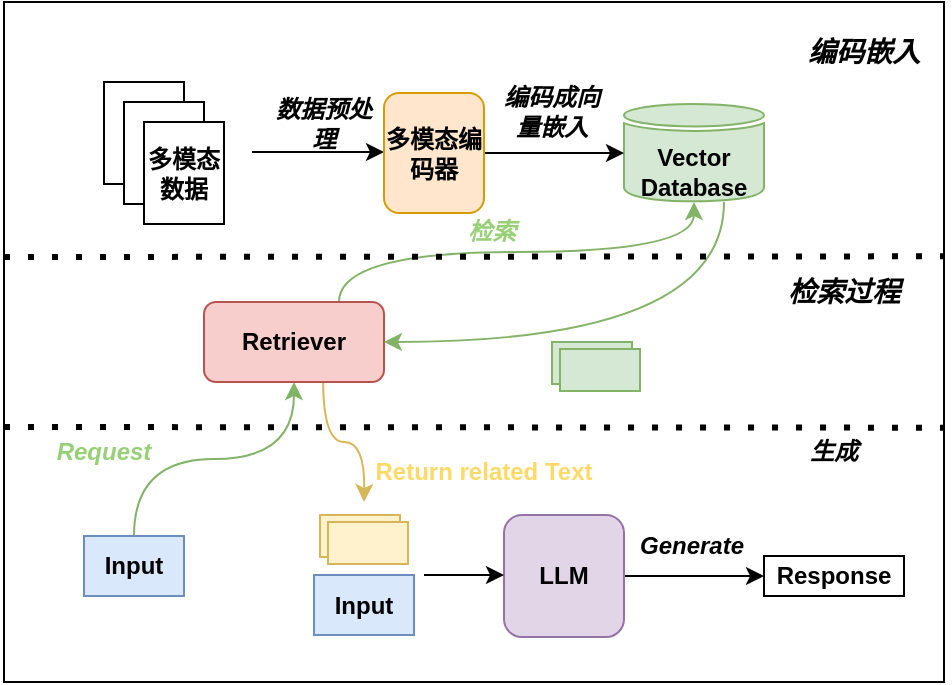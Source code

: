 <mxfile version="26.1.1">
  <diagram name="第 1 页" id="LyThNroiJTEBUdqNrZ97">
    <mxGraphModel dx="1410" dy="763" grid="1" gridSize="10" guides="1" tooltips="1" connect="1" arrows="1" fold="1" page="1" pageScale="1" pageWidth="827" pageHeight="1169" math="0" shadow="0">
      <root>
        <mxCell id="0" />
        <mxCell id="1" parent="0" />
        <mxCell id="mhN7xVSAiQ1cdXxRnYHf-1" value="" style="rounded=0;whiteSpace=wrap;html=1;" vertex="1" parent="1">
          <mxGeometry x="140" y="100" width="470" height="340" as="geometry" />
        </mxCell>
        <mxCell id="mhN7xVSAiQ1cdXxRnYHf-2" value="" style="sketch=0;shadow=0;dashed=0;html=1;strokeColor=#82b366;labelPosition=center;verticalLabelPosition=bottom;verticalAlign=top;outlineConnect=0;align=center;shape=mxgraph.office.databases.database;fillColor=#d5e8d4;" vertex="1" parent="1">
          <mxGeometry x="450" y="151" width="70" height="49" as="geometry" />
        </mxCell>
        <mxCell id="mhN7xVSAiQ1cdXxRnYHf-3" style="edgeStyle=orthogonalEdgeStyle;rounded=0;orthogonalLoop=1;jettySize=auto;html=1;exitX=1;exitY=0.5;exitDx=0;exitDy=0;entryX=0;entryY=0.5;entryDx=0;entryDy=0;" edge="1" parent="1" source="mhN7xVSAiQ1cdXxRnYHf-4" target="mhN7xVSAiQ1cdXxRnYHf-27">
          <mxGeometry relative="1" as="geometry" />
        </mxCell>
        <mxCell id="mhN7xVSAiQ1cdXxRnYHf-4" value="&lt;b&gt;LLM&lt;/b&gt;" style="rounded=1;whiteSpace=wrap;html=1;fillColor=#e1d5e7;strokeColor=#9673a6;" vertex="1" parent="1">
          <mxGeometry x="390" y="356.5" width="60" height="61" as="geometry" />
        </mxCell>
        <mxCell id="mhN7xVSAiQ1cdXxRnYHf-5" value="" style="group" vertex="1" connectable="0" parent="1">
          <mxGeometry x="190" y="140" width="60" height="71" as="geometry" />
        </mxCell>
        <mxCell id="mhN7xVSAiQ1cdXxRnYHf-6" value="" style="rounded=0;whiteSpace=wrap;html=1;" vertex="1" parent="mhN7xVSAiQ1cdXxRnYHf-5">
          <mxGeometry width="40" height="51" as="geometry" />
        </mxCell>
        <mxCell id="mhN7xVSAiQ1cdXxRnYHf-7" value="" style="rounded=0;whiteSpace=wrap;html=1;" vertex="1" parent="mhN7xVSAiQ1cdXxRnYHf-5">
          <mxGeometry x="10" y="10" width="40" height="51" as="geometry" />
        </mxCell>
        <mxCell id="mhN7xVSAiQ1cdXxRnYHf-8" value="&lt;b&gt;多模态数据&lt;/b&gt;" style="rounded=0;whiteSpace=wrap;html=1;" vertex="1" parent="mhN7xVSAiQ1cdXxRnYHf-5">
          <mxGeometry x="20" y="20" width="40" height="51" as="geometry" />
        </mxCell>
        <mxCell id="mhN7xVSAiQ1cdXxRnYHf-9" value="" style="endArrow=classic;html=1;rounded=0;" edge="1" parent="1">
          <mxGeometry width="50" height="50" relative="1" as="geometry">
            <mxPoint x="264" y="175" as="sourcePoint" />
            <mxPoint x="330" y="175" as="targetPoint" />
          </mxGeometry>
        </mxCell>
        <mxCell id="mhN7xVSAiQ1cdXxRnYHf-10" value="&lt;b&gt;&lt;i&gt;数据预处理&lt;/i&gt;&lt;/b&gt;" style="text;html=1;align=center;verticalAlign=middle;whiteSpace=wrap;rounded=0;" vertex="1" parent="1">
          <mxGeometry x="270" y="145.5" width="60" height="30" as="geometry" />
        </mxCell>
        <mxCell id="mhN7xVSAiQ1cdXxRnYHf-11" value="&lt;b&gt;&lt;i&gt;编码成向量嵌入&lt;/i&gt;&lt;/b&gt;" style="text;html=1;align=center;verticalAlign=middle;whiteSpace=wrap;rounded=0;" vertex="1" parent="1">
          <mxGeometry x="384" y="140" width="60" height="30" as="geometry" />
        </mxCell>
        <mxCell id="mhN7xVSAiQ1cdXxRnYHf-12" style="edgeStyle=orthogonalEdgeStyle;rounded=0;orthogonalLoop=1;jettySize=auto;html=1;exitX=0.5;exitY=0;exitDx=0;exitDy=0;entryX=0.5;entryY=1;entryDx=0;entryDy=0;curved=1;fillColor=#d5e8d4;strokeColor=#82b366;" edge="1" parent="1" source="mhN7xVSAiQ1cdXxRnYHf-13" target="mhN7xVSAiQ1cdXxRnYHf-16">
          <mxGeometry relative="1" as="geometry" />
        </mxCell>
        <mxCell id="mhN7xVSAiQ1cdXxRnYHf-13" value="&lt;b&gt;Input&lt;/b&gt;" style="rounded=0;whiteSpace=wrap;html=1;fillColor=#dae8fc;strokeColor=#6c8ebf;" vertex="1" parent="1">
          <mxGeometry x="180" y="367" width="50" height="30" as="geometry" />
        </mxCell>
        <mxCell id="mhN7xVSAiQ1cdXxRnYHf-14" style="edgeStyle=orthogonalEdgeStyle;rounded=0;orthogonalLoop=1;jettySize=auto;html=1;exitX=0.75;exitY=0;exitDx=0;exitDy=0;entryX=0.5;entryY=1;entryDx=0;entryDy=0;curved=1;fillColor=#d5e8d4;strokeColor=#82b366;" edge="1" parent="1" source="mhN7xVSAiQ1cdXxRnYHf-16" target="mhN7xVSAiQ1cdXxRnYHf-18">
          <mxGeometry relative="1" as="geometry" />
        </mxCell>
        <mxCell id="mhN7xVSAiQ1cdXxRnYHf-15" style="edgeStyle=orthogonalEdgeStyle;rounded=0;orthogonalLoop=1;jettySize=auto;html=1;exitX=0.662;exitY=0.977;exitDx=0;exitDy=0;curved=1;exitPerimeter=0;fillColor=#fff2cc;strokeColor=#d6b656;" edge="1" parent="1" source="mhN7xVSAiQ1cdXxRnYHf-16">
          <mxGeometry relative="1" as="geometry">
            <mxPoint x="320" y="350" as="targetPoint" />
          </mxGeometry>
        </mxCell>
        <mxCell id="mhN7xVSAiQ1cdXxRnYHf-16" value="&lt;b&gt;Retriever&lt;/b&gt;" style="rounded=1;whiteSpace=wrap;html=1;fillColor=#f8cecc;strokeColor=#b85450;" vertex="1" parent="1">
          <mxGeometry x="240" y="250" width="90" height="40" as="geometry" />
        </mxCell>
        <mxCell id="mhN7xVSAiQ1cdXxRnYHf-17" style="edgeStyle=orthogonalEdgeStyle;rounded=0;orthogonalLoop=1;jettySize=auto;html=1;exitX=0.75;exitY=1;exitDx=0;exitDy=0;entryX=1;entryY=0.5;entryDx=0;entryDy=0;curved=1;fillColor=#d5e8d4;strokeColor=#82b366;" edge="1" parent="1" source="mhN7xVSAiQ1cdXxRnYHf-18" target="mhN7xVSAiQ1cdXxRnYHf-16">
          <mxGeometry relative="1" as="geometry" />
        </mxCell>
        <mxCell id="mhN7xVSAiQ1cdXxRnYHf-18" value="&lt;b&gt;Vector Database&lt;/b&gt;" style="text;html=1;align=center;verticalAlign=middle;whiteSpace=wrap;rounded=0;" vertex="1" parent="1">
          <mxGeometry x="455" y="170" width="60" height="30" as="geometry" />
        </mxCell>
        <mxCell id="mhN7xVSAiQ1cdXxRnYHf-19" value="" style="endArrow=none;dashed=1;html=1;dashPattern=1 3;strokeWidth=3;rounded=0;exitX=0;exitY=0.375;exitDx=0;exitDy=0;exitPerimeter=0;entryX=1.001;entryY=0.374;entryDx=0;entryDy=0;entryPerimeter=0;" edge="1" parent="1" source="mhN7xVSAiQ1cdXxRnYHf-1" target="mhN7xVSAiQ1cdXxRnYHf-1">
          <mxGeometry width="50" height="50" relative="1" as="geometry">
            <mxPoint x="160" y="230" as="sourcePoint" />
            <mxPoint x="550" y="230" as="targetPoint" />
          </mxGeometry>
        </mxCell>
        <mxCell id="mhN7xVSAiQ1cdXxRnYHf-20" value="" style="endArrow=none;dashed=1;html=1;dashPattern=1 3;strokeWidth=3;rounded=0;entryX=0.999;entryY=0.626;entryDx=0;entryDy=0;entryPerimeter=0;exitX=0;exitY=0.625;exitDx=0;exitDy=0;exitPerimeter=0;" edge="1" parent="1" source="mhN7xVSAiQ1cdXxRnYHf-1" target="mhN7xVSAiQ1cdXxRnYHf-1">
          <mxGeometry width="50" height="50" relative="1" as="geometry">
            <mxPoint x="160" y="310" as="sourcePoint" />
            <mxPoint x="550" y="310" as="targetPoint" />
          </mxGeometry>
        </mxCell>
        <mxCell id="mhN7xVSAiQ1cdXxRnYHf-21" value="" style="rounded=0;whiteSpace=wrap;html=1;fillColor=#d5e8d4;strokeColor=#82b366;" vertex="1" parent="1">
          <mxGeometry x="414" y="270" width="40" height="21" as="geometry" />
        </mxCell>
        <mxCell id="mhN7xVSAiQ1cdXxRnYHf-22" value="" style="rounded=0;whiteSpace=wrap;html=1;fillColor=#d5e8d4;strokeColor=#82b366;" vertex="1" parent="1">
          <mxGeometry x="418" y="273.5" width="40" height="21" as="geometry" />
        </mxCell>
        <mxCell id="mhN7xVSAiQ1cdXxRnYHf-23" value="&lt;b&gt;Input&lt;/b&gt;" style="rounded=0;whiteSpace=wrap;html=1;fillColor=#dae8fc;strokeColor=#6c8ebf;" vertex="1" parent="1">
          <mxGeometry x="295" y="386.5" width="50" height="30" as="geometry" />
        </mxCell>
        <mxCell id="mhN7xVSAiQ1cdXxRnYHf-24" value="" style="rounded=0;whiteSpace=wrap;html=1;fillColor=#fff2cc;strokeColor=#d6b656;" vertex="1" parent="1">
          <mxGeometry x="298" y="356.5" width="40" height="21" as="geometry" />
        </mxCell>
        <mxCell id="mhN7xVSAiQ1cdXxRnYHf-25" value="" style="rounded=0;whiteSpace=wrap;html=1;fillColor=#fff2cc;strokeColor=#d6b656;" vertex="1" parent="1">
          <mxGeometry x="302" y="360" width="40" height="21" as="geometry" />
        </mxCell>
        <mxCell id="mhN7xVSAiQ1cdXxRnYHf-26" value="" style="endArrow=classic;html=1;rounded=0;" edge="1" parent="1">
          <mxGeometry width="50" height="50" relative="1" as="geometry">
            <mxPoint x="350" y="386.5" as="sourcePoint" />
            <mxPoint x="390" y="386.5" as="targetPoint" />
          </mxGeometry>
        </mxCell>
        <mxCell id="mhN7xVSAiQ1cdXxRnYHf-27" value="&lt;b&gt;Response&lt;/b&gt;" style="rounded=0;whiteSpace=wrap;html=1;" vertex="1" parent="1">
          <mxGeometry x="520" y="377" width="70" height="20" as="geometry" />
        </mxCell>
        <mxCell id="mhN7xVSAiQ1cdXxRnYHf-28" value="&lt;font color=&quot;#97d077&quot;&gt;&lt;b&gt;&lt;i&gt;检索&lt;/i&gt;&lt;/b&gt;&lt;/font&gt;" style="text;html=1;align=center;verticalAlign=middle;whiteSpace=wrap;rounded=0;" vertex="1" parent="1">
          <mxGeometry x="354" y="200" width="60" height="30" as="geometry" />
        </mxCell>
        <mxCell id="mhN7xVSAiQ1cdXxRnYHf-29" value="&lt;b&gt;&lt;i&gt;&lt;font color=&quot;#97d077&quot;&gt;Request&lt;/font&gt;&lt;/i&gt;&lt;/b&gt;" style="text;html=1;align=center;verticalAlign=middle;whiteSpace=wrap;rounded=0;" vertex="1" parent="1">
          <mxGeometry x="160" y="310" width="60" height="30" as="geometry" />
        </mxCell>
        <mxCell id="mhN7xVSAiQ1cdXxRnYHf-30" value="&lt;b&gt;&lt;i&gt;Generate&lt;/i&gt;&lt;/b&gt;" style="text;html=1;align=center;verticalAlign=middle;whiteSpace=wrap;rounded=0;" vertex="1" parent="1">
          <mxGeometry x="454" y="356.5" width="60" height="30" as="geometry" />
        </mxCell>
        <mxCell id="mhN7xVSAiQ1cdXxRnYHf-31" value="&lt;font color=&quot;#ffd966&quot;&gt;&lt;b&gt;Return related Text&lt;/b&gt;&lt;/font&gt;" style="text;html=1;align=center;verticalAlign=middle;whiteSpace=wrap;rounded=0;" vertex="1" parent="1">
          <mxGeometry x="310" y="320" width="140" height="30" as="geometry" />
        </mxCell>
        <mxCell id="mhN7xVSAiQ1cdXxRnYHf-32" value="&lt;font style=&quot;font-size: 14px;&quot;&gt;&lt;b&gt;&lt;i&gt;编码嵌入&lt;/i&gt;&lt;/b&gt;&lt;/font&gt;" style="text;html=1;align=center;verticalAlign=middle;whiteSpace=wrap;rounded=0;" vertex="1" parent="1">
          <mxGeometry x="540" y="110" width="60" height="30" as="geometry" />
        </mxCell>
        <mxCell id="mhN7xVSAiQ1cdXxRnYHf-33" value="&lt;font style=&quot;font-size: 14px;&quot;&gt;&lt;b&gt;&lt;i&gt;检索过程&lt;/i&gt;&lt;/b&gt;&lt;/font&gt;" style="text;html=1;align=center;verticalAlign=middle;whiteSpace=wrap;rounded=0;" vertex="1" parent="1">
          <mxGeometry x="530" y="230" width="60" height="30" as="geometry" />
        </mxCell>
        <mxCell id="mhN7xVSAiQ1cdXxRnYHf-34" value="&lt;b&gt;&lt;i&gt;生成&lt;/i&gt;&lt;/b&gt;" style="text;html=1;align=center;verticalAlign=middle;whiteSpace=wrap;rounded=0;" vertex="1" parent="1">
          <mxGeometry x="520" y="310" width="70" height="30" as="geometry" />
        </mxCell>
        <mxCell id="mhN7xVSAiQ1cdXxRnYHf-36" style="edgeStyle=orthogonalEdgeStyle;rounded=0;orthogonalLoop=1;jettySize=auto;html=1;exitX=1;exitY=0.5;exitDx=0;exitDy=0;" edge="1" parent="1" source="mhN7xVSAiQ1cdXxRnYHf-35" target="mhN7xVSAiQ1cdXxRnYHf-2">
          <mxGeometry relative="1" as="geometry" />
        </mxCell>
        <mxCell id="mhN7xVSAiQ1cdXxRnYHf-35" value="&lt;b&gt;多模态编码器&lt;/b&gt;" style="rounded=1;whiteSpace=wrap;html=1;fillColor=#ffe6cc;strokeColor=#d79b00;" vertex="1" parent="1">
          <mxGeometry x="330" y="145.5" width="50" height="60" as="geometry" />
        </mxCell>
      </root>
    </mxGraphModel>
  </diagram>
</mxfile>
